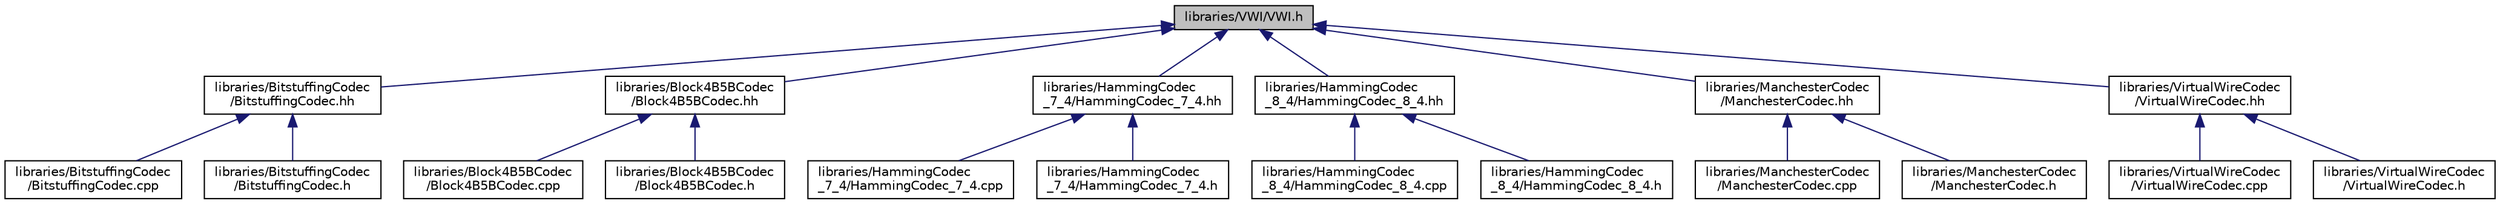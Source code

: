 digraph "libraries/VWI/VWI.h"
{
  edge [fontname="Helvetica",fontsize="10",labelfontname="Helvetica",labelfontsize="10"];
  node [fontname="Helvetica",fontsize="10",shape=record];
  Node1 [label="libraries/VWI/VWI.h",height=0.2,width=0.4,color="black", fillcolor="grey75", style="filled", fontcolor="black"];
  Node1 -> Node2 [dir="back",color="midnightblue",fontsize="10",style="solid",fontname="Helvetica"];
  Node2 [label="libraries/BitstuffingCodec\l/BitstuffingCodec.hh",height=0.2,width=0.4,color="black", fillcolor="white", style="filled",URL="$df/db1/BitstuffingCodec_8hh.html"];
  Node2 -> Node3 [dir="back",color="midnightblue",fontsize="10",style="solid",fontname="Helvetica"];
  Node3 [label="libraries/BitstuffingCodec\l/BitstuffingCodec.cpp",height=0.2,width=0.4,color="black", fillcolor="white", style="filled",URL="$d4/dfc/BitstuffingCodec_8cpp.html"];
  Node2 -> Node4 [dir="back",color="midnightblue",fontsize="10",style="solid",fontname="Helvetica"];
  Node4 [label="libraries/BitstuffingCodec\l/BitstuffingCodec.h",height=0.2,width=0.4,color="black", fillcolor="white", style="filled",URL="$d2/d1a/BitstuffingCodec_8h.html"];
  Node1 -> Node5 [dir="back",color="midnightblue",fontsize="10",style="solid",fontname="Helvetica"];
  Node5 [label="libraries/Block4B5BCodec\l/Block4B5BCodec.hh",height=0.2,width=0.4,color="black", fillcolor="white", style="filled",URL="$dc/dfc/Block4B5BCodec_8hh.html"];
  Node5 -> Node6 [dir="back",color="midnightblue",fontsize="10",style="solid",fontname="Helvetica"];
  Node6 [label="libraries/Block4B5BCodec\l/Block4B5BCodec.cpp",height=0.2,width=0.4,color="black", fillcolor="white", style="filled",URL="$d2/d8e/Block4B5BCodec_8cpp.html"];
  Node5 -> Node7 [dir="back",color="midnightblue",fontsize="10",style="solid",fontname="Helvetica"];
  Node7 [label="libraries/Block4B5BCodec\l/Block4B5BCodec.h",height=0.2,width=0.4,color="black", fillcolor="white", style="filled",URL="$da/dfe/Block4B5BCodec_8h.html"];
  Node1 -> Node8 [dir="back",color="midnightblue",fontsize="10",style="solid",fontname="Helvetica"];
  Node8 [label="libraries/HammingCodec\l_7_4/HammingCodec_7_4.hh",height=0.2,width=0.4,color="black", fillcolor="white", style="filled",URL="$d4/d02/HammingCodec__7__4_8hh.html"];
  Node8 -> Node9 [dir="back",color="midnightblue",fontsize="10",style="solid",fontname="Helvetica"];
  Node9 [label="libraries/HammingCodec\l_7_4/HammingCodec_7_4.cpp",height=0.2,width=0.4,color="black", fillcolor="white", style="filled",URL="$d9/d56/HammingCodec__7__4_8cpp.html"];
  Node8 -> Node10 [dir="back",color="midnightblue",fontsize="10",style="solid",fontname="Helvetica"];
  Node10 [label="libraries/HammingCodec\l_7_4/HammingCodec_7_4.h",height=0.2,width=0.4,color="black", fillcolor="white", style="filled",URL="$d9/d5f/HammingCodec__7__4_8h.html"];
  Node1 -> Node11 [dir="back",color="midnightblue",fontsize="10",style="solid",fontname="Helvetica"];
  Node11 [label="libraries/HammingCodec\l_8_4/HammingCodec_8_4.hh",height=0.2,width=0.4,color="black", fillcolor="white", style="filled",URL="$d1/da4/HammingCodec__8__4_8hh.html"];
  Node11 -> Node12 [dir="back",color="midnightblue",fontsize="10",style="solid",fontname="Helvetica"];
  Node12 [label="libraries/HammingCodec\l_8_4/HammingCodec_8_4.cpp",height=0.2,width=0.4,color="black", fillcolor="white", style="filled",URL="$d6/d4f/HammingCodec__8__4_8cpp.html"];
  Node11 -> Node13 [dir="back",color="midnightblue",fontsize="10",style="solid",fontname="Helvetica"];
  Node13 [label="libraries/HammingCodec\l_8_4/HammingCodec_8_4.h",height=0.2,width=0.4,color="black", fillcolor="white", style="filled",URL="$d7/d95/HammingCodec__8__4_8h.html"];
  Node1 -> Node14 [dir="back",color="midnightblue",fontsize="10",style="solid",fontname="Helvetica"];
  Node14 [label="libraries/ManchesterCodec\l/ManchesterCodec.hh",height=0.2,width=0.4,color="black", fillcolor="white", style="filled",URL="$de/d41/ManchesterCodec_8hh.html"];
  Node14 -> Node15 [dir="back",color="midnightblue",fontsize="10",style="solid",fontname="Helvetica"];
  Node15 [label="libraries/ManchesterCodec\l/ManchesterCodec.cpp",height=0.2,width=0.4,color="black", fillcolor="white", style="filled",URL="$d1/dc6/ManchesterCodec_8cpp.html"];
  Node14 -> Node16 [dir="back",color="midnightblue",fontsize="10",style="solid",fontname="Helvetica"];
  Node16 [label="libraries/ManchesterCodec\l/ManchesterCodec.h",height=0.2,width=0.4,color="black", fillcolor="white", style="filled",URL="$de/dab/ManchesterCodec_8h.html"];
  Node1 -> Node17 [dir="back",color="midnightblue",fontsize="10",style="solid",fontname="Helvetica"];
  Node17 [label="libraries/VirtualWireCodec\l/VirtualWireCodec.hh",height=0.2,width=0.4,color="black", fillcolor="white", style="filled",URL="$dc/dc0/VirtualWireCodec_8hh.html"];
  Node17 -> Node18 [dir="back",color="midnightblue",fontsize="10",style="solid",fontname="Helvetica"];
  Node18 [label="libraries/VirtualWireCodec\l/VirtualWireCodec.cpp",height=0.2,width=0.4,color="black", fillcolor="white", style="filled",URL="$d3/de8/VirtualWireCodec_8cpp.html"];
  Node17 -> Node19 [dir="back",color="midnightblue",fontsize="10",style="solid",fontname="Helvetica"];
  Node19 [label="libraries/VirtualWireCodec\l/VirtualWireCodec.h",height=0.2,width=0.4,color="black", fillcolor="white", style="filled",URL="$dd/d99/VirtualWireCodec_8h.html"];
}
